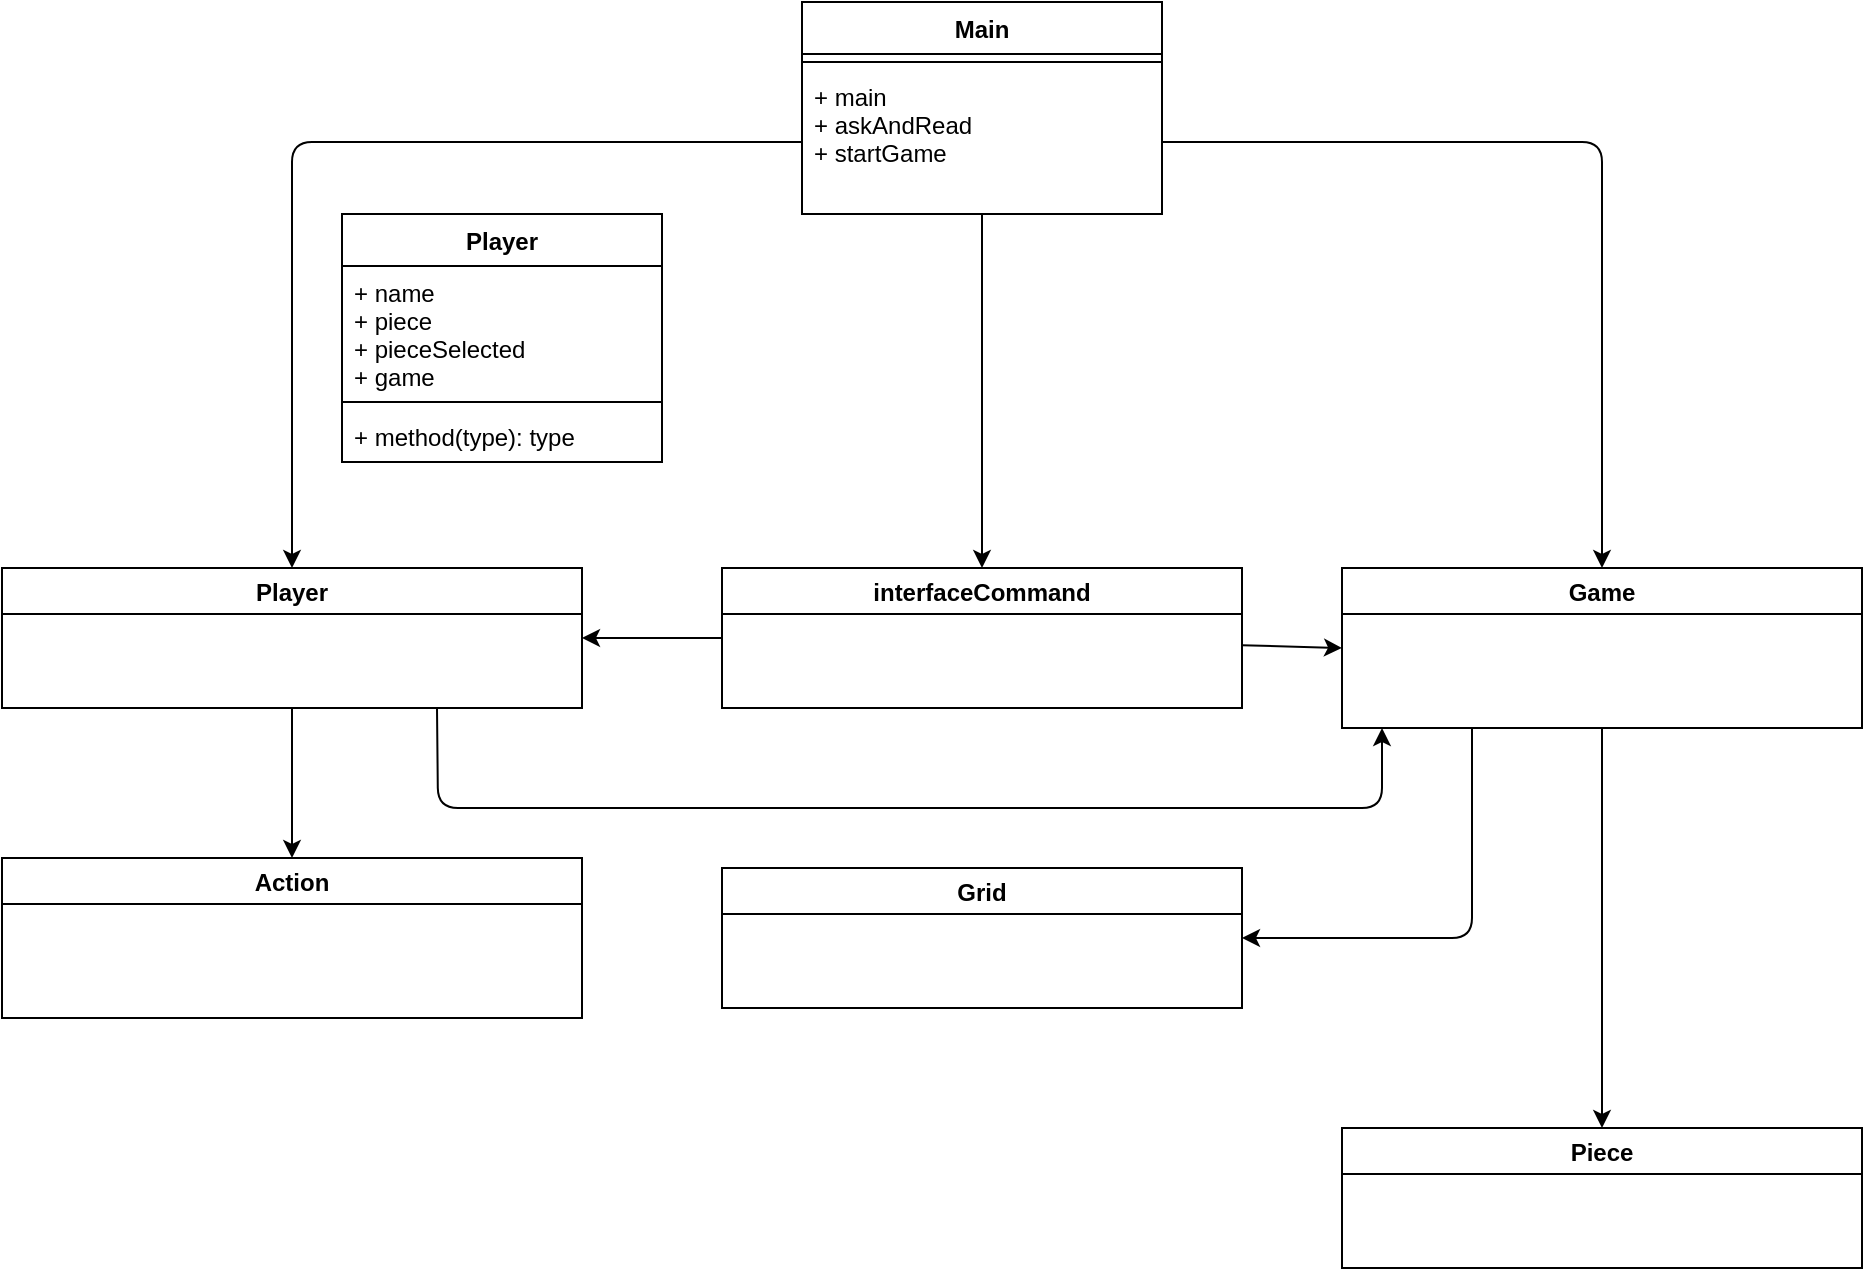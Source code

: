 <mxfile>
    <diagram id="jgybwlCtbF5OXNg-aX_C" name="Page-1">
        <mxGraphModel dx="1176" dy="646" grid="1" gridSize="10" guides="1" tooltips="1" connect="1" arrows="1" fold="1" page="1" pageScale="1" pageWidth="1100" pageHeight="850" math="0" shadow="0">
            <root>
                <mxCell id="0"/>
                <mxCell id="1" parent="0"/>
                <mxCell id="3" value="Piece" style="swimlane;" parent="1" vertex="1">
                    <mxGeometry x="760" y="620" width="260" height="70" as="geometry"/>
                </mxCell>
                <mxCell id="18" style="edgeStyle=none;html=1;exitX=0.25;exitY=1;exitDx=0;exitDy=0;entryX=1;entryY=0.5;entryDx=0;entryDy=0;" parent="1" source="4" target="9" edge="1">
                    <mxGeometry relative="1" as="geometry">
                        <Array as="points">
                            <mxPoint x="825" y="525"/>
                        </Array>
                    </mxGeometry>
                </mxCell>
                <mxCell id="19" style="edgeStyle=none;html=1;entryX=0.5;entryY=0;entryDx=0;entryDy=0;" parent="1" source="4" target="3" edge="1">
                    <mxGeometry relative="1" as="geometry"/>
                </mxCell>
                <mxCell id="4" value="Game" style="swimlane;startSize=23;" parent="1" vertex="1">
                    <mxGeometry x="760" y="340" width="260" height="80" as="geometry"/>
                </mxCell>
                <mxCell id="21" style="edgeStyle=none;html=1;entryX=0;entryY=0.5;entryDx=0;entryDy=0;" parent="1" source="5" target="4" edge="1">
                    <mxGeometry relative="1" as="geometry"/>
                </mxCell>
                <mxCell id="26" style="edgeStyle=none;html=1;entryX=1;entryY=0.5;entryDx=0;entryDy=0;" parent="1" source="5" target="6" edge="1">
                    <mxGeometry relative="1" as="geometry"/>
                </mxCell>
                <mxCell id="5" value="interfaceCommand" style="swimlane;" parent="1" vertex="1">
                    <mxGeometry x="450" y="340" width="260" height="70" as="geometry"/>
                </mxCell>
                <mxCell id="20" style="edgeStyle=none;html=1;" parent="1" source="6" target="11" edge="1">
                    <mxGeometry relative="1" as="geometry"/>
                </mxCell>
                <mxCell id="27" style="edgeStyle=none;html=1;exitX=0.75;exitY=1;exitDx=0;exitDy=0;" parent="1" source="6" edge="1">
                    <mxGeometry relative="1" as="geometry">
                        <mxPoint x="780" y="420" as="targetPoint"/>
                        <Array as="points">
                            <mxPoint x="308" y="460"/>
                            <mxPoint x="780" y="460"/>
                        </Array>
                    </mxGeometry>
                </mxCell>
                <mxCell id="6" value="Player" style="swimlane;startSize=23;" parent="1" vertex="1">
                    <mxGeometry x="90" y="340" width="290" height="70" as="geometry"/>
                </mxCell>
                <mxCell id="13" style="edgeStyle=none;html=1;" parent="1" source="30" target="5" edge="1">
                    <mxGeometry relative="1" as="geometry">
                        <mxPoint x="585" y="200" as="sourcePoint"/>
                    </mxGeometry>
                </mxCell>
                <mxCell id="22" style="edgeStyle=none;html=1;entryX=0.5;entryY=0;entryDx=0;entryDy=0;exitX=1;exitY=0.5;exitDx=0;exitDy=0;" parent="1" source="33" target="4" edge="1">
                    <mxGeometry relative="1" as="geometry">
                        <mxPoint x="880" y="105" as="targetPoint"/>
                        <Array as="points">
                            <mxPoint x="890" y="127"/>
                        </Array>
                        <mxPoint x="710" y="105.0" as="sourcePoint"/>
                    </mxGeometry>
                </mxCell>
                <mxCell id="23" style="edgeStyle=none;html=1;entryX=0.5;entryY=0;entryDx=0;entryDy=0;exitX=0;exitY=0.5;exitDx=0;exitDy=0;" parent="1" source="33" target="6" edge="1">
                    <mxGeometry relative="1" as="geometry">
                        <Array as="points">
                            <mxPoint x="235" y="127"/>
                        </Array>
                        <mxPoint x="450" y="105.0" as="sourcePoint"/>
                    </mxGeometry>
                </mxCell>
                <mxCell id="9" value="Grid" style="swimlane;" parent="1" vertex="1">
                    <mxGeometry x="450" y="490" width="260" height="70" as="geometry"/>
                </mxCell>
                <mxCell id="11" value="Action" style="swimlane;" parent="1" vertex="1">
                    <mxGeometry x="90" y="485" width="290" height="80" as="geometry"/>
                </mxCell>
                <mxCell id="30" value="Main" style="swimlane;fontStyle=1;align=center;verticalAlign=top;childLayout=stackLayout;horizontal=1;startSize=26;horizontalStack=0;resizeParent=1;resizeParentMax=0;resizeLast=0;collapsible=1;marginBottom=0;" vertex="1" parent="1">
                    <mxGeometry x="490" y="57" width="180" height="106" as="geometry"/>
                </mxCell>
                <mxCell id="32" value="" style="line;strokeWidth=1;fillColor=none;align=left;verticalAlign=middle;spacingTop=-1;spacingLeft=3;spacingRight=3;rotatable=0;labelPosition=right;points=[];portConstraint=eastwest;strokeColor=inherit;" vertex="1" parent="30">
                    <mxGeometry y="26" width="180" height="8" as="geometry"/>
                </mxCell>
                <mxCell id="33" value="+ main&#10;+ askAndRead&#10;+ startGame" style="text;strokeColor=none;fillColor=none;align=left;verticalAlign=top;spacingLeft=4;spacingRight=4;overflow=hidden;rotatable=0;points=[[0,0.5],[1,0.5]];portConstraint=eastwest;" vertex="1" parent="30">
                    <mxGeometry y="34" width="180" height="72" as="geometry"/>
                </mxCell>
                <mxCell id="34" value="Player" style="swimlane;fontStyle=1;align=center;verticalAlign=top;childLayout=stackLayout;horizontal=1;startSize=26;horizontalStack=0;resizeParent=1;resizeParentMax=0;resizeLast=0;collapsible=1;marginBottom=0;" vertex="1" parent="1">
                    <mxGeometry x="260" y="163" width="160" height="124" as="geometry"/>
                </mxCell>
                <mxCell id="35" value="+ name&#10;+ piece&#10;+ pieceSelected&#10;+ game" style="text;strokeColor=none;fillColor=none;align=left;verticalAlign=top;spacingLeft=4;spacingRight=4;overflow=hidden;rotatable=0;points=[[0,0.5],[1,0.5]];portConstraint=eastwest;" vertex="1" parent="34">
                    <mxGeometry y="26" width="160" height="64" as="geometry"/>
                </mxCell>
                <mxCell id="36" value="" style="line;strokeWidth=1;fillColor=none;align=left;verticalAlign=middle;spacingTop=-1;spacingLeft=3;spacingRight=3;rotatable=0;labelPosition=right;points=[];portConstraint=eastwest;strokeColor=inherit;" vertex="1" parent="34">
                    <mxGeometry y="90" width="160" height="8" as="geometry"/>
                </mxCell>
                <mxCell id="37" value="+ method(type): type" style="text;strokeColor=none;fillColor=none;align=left;verticalAlign=top;spacingLeft=4;spacingRight=4;overflow=hidden;rotatable=0;points=[[0,0.5],[1,0.5]];portConstraint=eastwest;" vertex="1" parent="34">
                    <mxGeometry y="98" width="160" height="26" as="geometry"/>
                </mxCell>
            </root>
        </mxGraphModel>
    </diagram>
</mxfile>